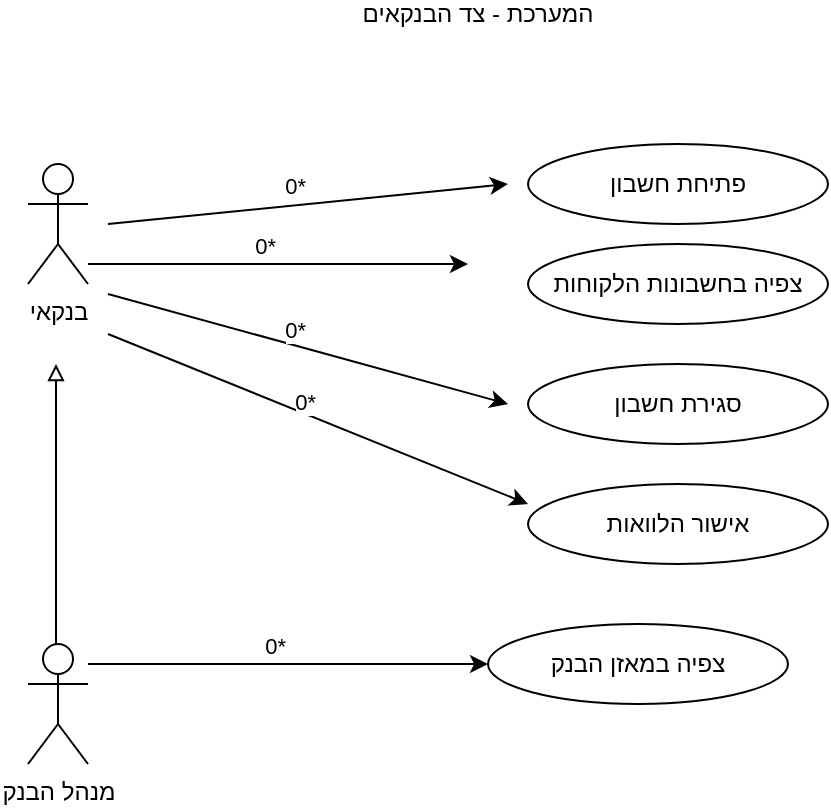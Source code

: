 <mxfile version="10.6.5" type="device"><diagram id="RD-Ir2OE1UE4zKbIIYZw" name="Page-1"><mxGraphModel dx="1010" dy="582" grid="1" gridSize="10" guides="1" tooltips="1" connect="1" arrows="1" fold="1" page="1" pageScale="1" pageWidth="850" pageHeight="1100" math="0" shadow="0"><root><mxCell id="0"/><mxCell id="1" parent="0"/><mxCell id="ucO0BwGZbtWUaBlSFKV3-1" value="בנקאי" style="shape=umlActor;verticalLabelPosition=bottom;labelBackgroundColor=#ffffff;verticalAlign=top;html=1;outlineConnect=0;" vertex="1" parent="1"><mxGeometry x="100" y="130" width="30" height="60" as="geometry"/></mxCell><mxCell id="ucO0BwGZbtWUaBlSFKV3-8" value="מנהל הבנק" style="shape=umlActor;verticalLabelPosition=bottom;labelBackgroundColor=#ffffff;verticalAlign=top;html=1;outlineConnect=0;" vertex="1" parent="1"><mxGeometry x="100" y="370" width="30" height="60" as="geometry"/></mxCell><mxCell id="ucO0BwGZbtWUaBlSFKV3-14" value="" style="endArrow=block;html=1;startArrow=none;startFill=0;endFill=0;" edge="1" parent="1"><mxGeometry width="50" height="50" relative="1" as="geometry"><mxPoint x="114" y="370" as="sourcePoint"/><mxPoint x="114" y="230" as="targetPoint"/></mxGeometry></mxCell><mxCell id="ucO0BwGZbtWUaBlSFKV3-15" value="פתיחת חשבון" style="ellipse;whiteSpace=wrap;html=1;" vertex="1" parent="1"><mxGeometry x="350" y="120" width="150" height="40" as="geometry"/></mxCell><mxCell id="ucO0BwGZbtWUaBlSFKV3-16" value="סגירת חשבון" style="ellipse;whiteSpace=wrap;html=1;" vertex="1" parent="1"><mxGeometry x="350" y="230" width="150" height="40" as="geometry"/></mxCell><mxCell id="ucO0BwGZbtWUaBlSFKV3-17" value="צפיה בחשבונות הלקוחות" style="ellipse;whiteSpace=wrap;html=1;" vertex="1" parent="1"><mxGeometry x="350" y="170" width="150" height="40" as="geometry"/></mxCell><mxCell id="ucO0BwGZbtWUaBlSFKV3-18" value="צפיה במאזן הבנק" style="ellipse;whiteSpace=wrap;html=1;" vertex="1" parent="1"><mxGeometry x="330" y="360" width="150" height="40" as="geometry"/></mxCell><mxCell id="ucO0BwGZbtWUaBlSFKV3-19" value="0*" style="endArrow=classic;html=1;entryX=0;entryY=0.5;entryDx=0;entryDy=0;labelPosition=left;verticalLabelPosition=top;align=right;verticalAlign=bottom;textDirection=ltr;" edge="1" parent="1" target="ucO0BwGZbtWUaBlSFKV3-18"><mxGeometry width="50" height="50" relative="1" as="geometry"><mxPoint x="130" y="380" as="sourcePoint"/><mxPoint x="280" y="379.5" as="targetPoint"/></mxGeometry></mxCell><mxCell id="ucO0BwGZbtWUaBlSFKV3-24" value="0*" style="endArrow=classic;html=1;labelPosition=left;verticalLabelPosition=top;align=right;verticalAlign=bottom;textDirection=ltr;" edge="1" parent="1"><mxGeometry width="50" height="50" relative="1" as="geometry"><mxPoint x="140" y="195" as="sourcePoint"/><mxPoint x="340" y="250" as="targetPoint"/></mxGeometry></mxCell><mxCell id="ucO0BwGZbtWUaBlSFKV3-25" value="0*" style="endArrow=classic;html=1;labelPosition=left;verticalLabelPosition=top;align=right;verticalAlign=bottom;textDirection=ltr;" edge="1" parent="1"><mxGeometry width="50" height="50" relative="1" as="geometry"><mxPoint x="130" y="180" as="sourcePoint"/><mxPoint x="320" y="180" as="targetPoint"/></mxGeometry></mxCell><mxCell id="ucO0BwGZbtWUaBlSFKV3-26" value="0*" style="endArrow=classic;html=1;labelPosition=left;verticalLabelPosition=top;align=right;verticalAlign=bottom;textDirection=ltr;" edge="1" parent="1"><mxGeometry width="50" height="50" relative="1" as="geometry"><mxPoint x="140" y="160" as="sourcePoint"/><mxPoint x="340" y="140" as="targetPoint"/></mxGeometry></mxCell><mxCell id="ucO0BwGZbtWUaBlSFKV3-27" value="אישור הלוואות" style="ellipse;whiteSpace=wrap;html=1;" vertex="1" parent="1"><mxGeometry x="350" y="290" width="150" height="40" as="geometry"/></mxCell><mxCell id="ucO0BwGZbtWUaBlSFKV3-28" value="0*" style="endArrow=classic;html=1;labelPosition=left;verticalLabelPosition=top;align=right;verticalAlign=bottom;textDirection=ltr;" edge="1" parent="1"><mxGeometry width="50" height="50" relative="1" as="geometry"><mxPoint x="140" y="215" as="sourcePoint"/><mxPoint x="350" y="300" as="targetPoint"/></mxGeometry></mxCell><mxCell id="ucO0BwGZbtWUaBlSFKV3-29" value="המערכת - צד הבנקאים" style="text;html=1;strokeColor=none;fillColor=none;align=center;verticalAlign=middle;whiteSpace=wrap;rounded=0;" vertex="1" parent="1"><mxGeometry x="260" y="50" width="130" height="10" as="geometry"/></mxCell></root></mxGraphModel></diagram></mxfile>
